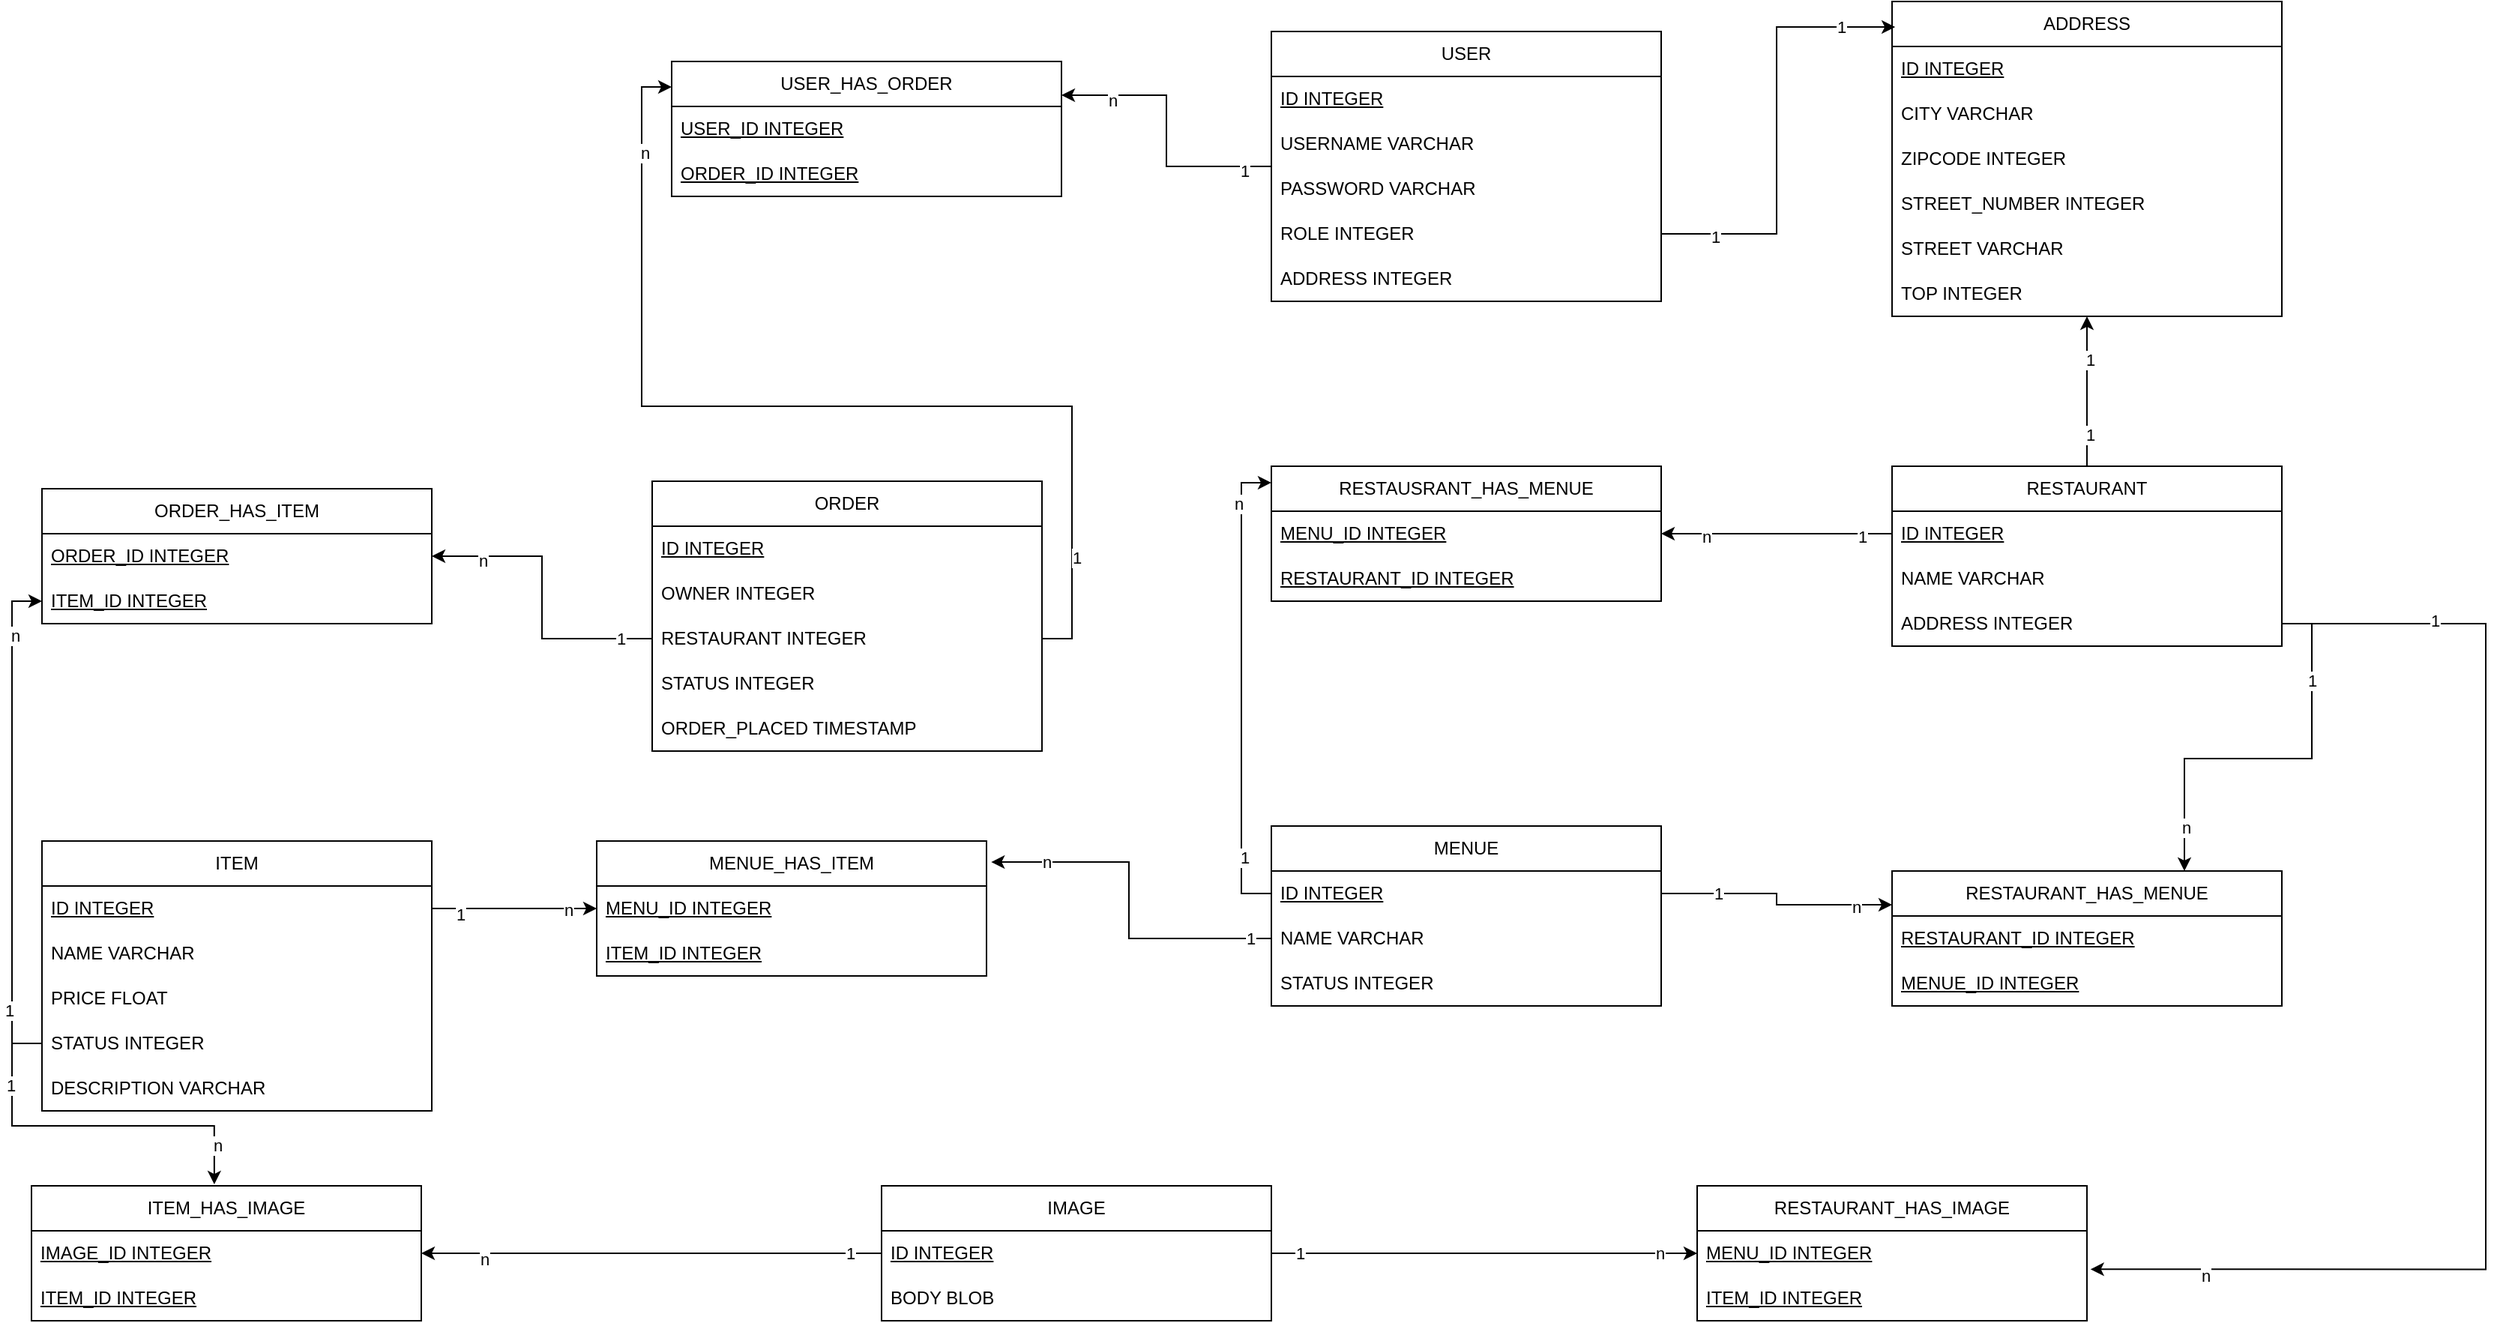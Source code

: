 <mxfile version="24.2.5" type="device">
  <diagram name="Seite-1" id="6D8u0B94Tl5rchdFZ5sa">
    <mxGraphModel dx="3088" dy="879" grid="1" gridSize="10" guides="1" tooltips="1" connect="1" arrows="1" fold="1" page="1" pageScale="1" pageWidth="827" pageHeight="1169" math="0" shadow="0">
      <root>
        <mxCell id="0" />
        <mxCell id="1" parent="0" />
        <mxCell id="8pmK7zoMNzLty1H42hHh-93" style="edgeStyle=orthogonalEdgeStyle;rounded=0;orthogonalLoop=1;jettySize=auto;html=1;entryX=1;entryY=0.25;entryDx=0;entryDy=0;" parent="1" source="8pmK7zoMNzLty1H42hHh-2" target="8pmK7zoMNzLty1H42hHh-90" edge="1">
          <mxGeometry relative="1" as="geometry" />
        </mxCell>
        <mxCell id="8pmK7zoMNzLty1H42hHh-98" value="1" style="edgeLabel;html=1;align=center;verticalAlign=middle;resizable=0;points=[];" parent="8pmK7zoMNzLty1H42hHh-93" vertex="1" connectable="0">
          <mxGeometry x="-0.808" y="3" relative="1" as="geometry">
            <mxPoint as="offset" />
          </mxGeometry>
        </mxCell>
        <mxCell id="8pmK7zoMNzLty1H42hHh-99" value="n" style="edgeLabel;html=1;align=center;verticalAlign=middle;resizable=0;points=[];" parent="8pmK7zoMNzLty1H42hHh-93" vertex="1" connectable="0">
          <mxGeometry x="0.637" y="3" relative="1" as="geometry">
            <mxPoint as="offset" />
          </mxGeometry>
        </mxCell>
        <mxCell id="8pmK7zoMNzLty1H42hHh-2" value="USER" style="swimlane;fontStyle=0;childLayout=stackLayout;horizontal=1;startSize=30;horizontalStack=0;resizeParent=1;resizeParentMax=0;resizeLast=0;collapsible=1;marginBottom=0;whiteSpace=wrap;html=1;" parent="1" vertex="1">
          <mxGeometry y="100" width="260" height="180" as="geometry" />
        </mxCell>
        <mxCell id="8pmK7zoMNzLty1H42hHh-3" value="&lt;u&gt;ID INTEGER&lt;/u&gt;" style="text;strokeColor=none;fillColor=none;align=left;verticalAlign=middle;spacingLeft=4;spacingRight=4;overflow=hidden;points=[[0,0.5],[1,0.5]];portConstraint=eastwest;rotatable=0;whiteSpace=wrap;html=1;" parent="8pmK7zoMNzLty1H42hHh-2" vertex="1">
          <mxGeometry y="30" width="260" height="30" as="geometry" />
        </mxCell>
        <mxCell id="8pmK7zoMNzLty1H42hHh-4" value="USERNAME VARCHAR" style="text;strokeColor=none;fillColor=none;align=left;verticalAlign=middle;spacingLeft=4;spacingRight=4;overflow=hidden;points=[[0,0.5],[1,0.5]];portConstraint=eastwest;rotatable=0;whiteSpace=wrap;html=1;" parent="8pmK7zoMNzLty1H42hHh-2" vertex="1">
          <mxGeometry y="60" width="260" height="30" as="geometry" />
        </mxCell>
        <mxCell id="8pmK7zoMNzLty1H42hHh-5" value="PASSWORD VARCHAR" style="text;strokeColor=none;fillColor=none;align=left;verticalAlign=middle;spacingLeft=4;spacingRight=4;overflow=hidden;points=[[0,0.5],[1,0.5]];portConstraint=eastwest;rotatable=0;whiteSpace=wrap;html=1;" parent="8pmK7zoMNzLty1H42hHh-2" vertex="1">
          <mxGeometry y="90" width="260" height="30" as="geometry" />
        </mxCell>
        <mxCell id="8pmK7zoMNzLty1H42hHh-6" value="ROLE INTEGER" style="text;strokeColor=none;fillColor=none;align=left;verticalAlign=middle;spacingLeft=4;spacingRight=4;overflow=hidden;points=[[0,0.5],[1,0.5]];portConstraint=eastwest;rotatable=0;whiteSpace=wrap;html=1;" parent="8pmK7zoMNzLty1H42hHh-2" vertex="1">
          <mxGeometry y="120" width="260" height="30" as="geometry" />
        </mxCell>
        <mxCell id="8pmK7zoMNzLty1H42hHh-10" value="ADDRESS INTEGER" style="text;strokeColor=none;fillColor=none;align=left;verticalAlign=middle;spacingLeft=4;spacingRight=4;overflow=hidden;points=[[0,0.5],[1,0.5]];portConstraint=eastwest;rotatable=0;whiteSpace=wrap;html=1;" parent="8pmK7zoMNzLty1H42hHh-2" vertex="1">
          <mxGeometry y="150" width="260" height="30" as="geometry" />
        </mxCell>
        <mxCell id="8pmK7zoMNzLty1H42hHh-11" value="RESTAURANT" style="swimlane;fontStyle=0;childLayout=stackLayout;horizontal=1;startSize=30;horizontalStack=0;resizeParent=1;resizeParentMax=0;resizeLast=0;collapsible=1;marginBottom=0;whiteSpace=wrap;html=1;" parent="1" vertex="1">
          <mxGeometry x="414" y="390" width="260" height="120" as="geometry" />
        </mxCell>
        <mxCell id="8pmK7zoMNzLty1H42hHh-12" value="&lt;u&gt;ID INTEGER&lt;/u&gt;" style="text;strokeColor=none;fillColor=none;align=left;verticalAlign=middle;spacingLeft=4;spacingRight=4;overflow=hidden;points=[[0,0.5],[1,0.5]];portConstraint=eastwest;rotatable=0;whiteSpace=wrap;html=1;" parent="8pmK7zoMNzLty1H42hHh-11" vertex="1">
          <mxGeometry y="30" width="260" height="30" as="geometry" />
        </mxCell>
        <mxCell id="8pmK7zoMNzLty1H42hHh-13" value="NAME VARCHAR" style="text;strokeColor=none;fillColor=none;align=left;verticalAlign=middle;spacingLeft=4;spacingRight=4;overflow=hidden;points=[[0,0.5],[1,0.5]];portConstraint=eastwest;rotatable=0;whiteSpace=wrap;html=1;" parent="8pmK7zoMNzLty1H42hHh-11" vertex="1">
          <mxGeometry y="60" width="260" height="30" as="geometry" />
        </mxCell>
        <mxCell id="8pmK7zoMNzLty1H42hHh-16" value="ADDRESS INTEGER" style="text;strokeColor=none;fillColor=none;align=left;verticalAlign=middle;spacingLeft=4;spacingRight=4;overflow=hidden;points=[[0,0.5],[1,0.5]];portConstraint=eastwest;rotatable=0;whiteSpace=wrap;html=1;" parent="8pmK7zoMNzLty1H42hHh-11" vertex="1">
          <mxGeometry y="90" width="260" height="30" as="geometry" />
        </mxCell>
        <mxCell id="8pmK7zoMNzLty1H42hHh-17" value="ADDRESS" style="swimlane;fontStyle=0;childLayout=stackLayout;horizontal=1;startSize=30;horizontalStack=0;resizeParent=1;resizeParentMax=0;resizeLast=0;collapsible=1;marginBottom=0;whiteSpace=wrap;html=1;" parent="1" vertex="1">
          <mxGeometry x="414" y="80" width="260" height="210" as="geometry" />
        </mxCell>
        <mxCell id="8pmK7zoMNzLty1H42hHh-18" value="&lt;u&gt;ID INTEGER&lt;/u&gt;" style="text;strokeColor=none;fillColor=none;align=left;verticalAlign=middle;spacingLeft=4;spacingRight=4;overflow=hidden;points=[[0,0.5],[1,0.5]];portConstraint=eastwest;rotatable=0;whiteSpace=wrap;html=1;" parent="8pmK7zoMNzLty1H42hHh-17" vertex="1">
          <mxGeometry y="30" width="260" height="30" as="geometry" />
        </mxCell>
        <mxCell id="8pmK7zoMNzLty1H42hHh-19" value="CITY VARCHAR" style="text;strokeColor=none;fillColor=none;align=left;verticalAlign=middle;spacingLeft=4;spacingRight=4;overflow=hidden;points=[[0,0.5],[1,0.5]];portConstraint=eastwest;rotatable=0;whiteSpace=wrap;html=1;" parent="8pmK7zoMNzLty1H42hHh-17" vertex="1">
          <mxGeometry y="60" width="260" height="30" as="geometry" />
        </mxCell>
        <mxCell id="8pmK7zoMNzLty1H42hHh-20" value="ZIPCODE INTEGER" style="text;strokeColor=none;fillColor=none;align=left;verticalAlign=middle;spacingLeft=4;spacingRight=4;overflow=hidden;points=[[0,0.5],[1,0.5]];portConstraint=eastwest;rotatable=0;whiteSpace=wrap;html=1;" parent="8pmK7zoMNzLty1H42hHh-17" vertex="1">
          <mxGeometry y="90" width="260" height="30" as="geometry" />
        </mxCell>
        <mxCell id="8pmK7zoMNzLty1H42hHh-21" value="STREET_NUMBER INTEGER" style="text;strokeColor=none;fillColor=none;align=left;verticalAlign=middle;spacingLeft=4;spacingRight=4;overflow=hidden;points=[[0,0.5],[1,0.5]];portConstraint=eastwest;rotatable=0;whiteSpace=wrap;html=1;" parent="8pmK7zoMNzLty1H42hHh-17" vertex="1">
          <mxGeometry y="120" width="260" height="30" as="geometry" />
        </mxCell>
        <mxCell id="8pmK7zoMNzLty1H42hHh-23" value="STREET VARCHAR" style="text;strokeColor=none;fillColor=none;align=left;verticalAlign=middle;spacingLeft=4;spacingRight=4;overflow=hidden;points=[[0,0.5],[1,0.5]];portConstraint=eastwest;rotatable=0;whiteSpace=wrap;html=1;" parent="8pmK7zoMNzLty1H42hHh-17" vertex="1">
          <mxGeometry y="150" width="260" height="30" as="geometry" />
        </mxCell>
        <mxCell id="8pmK7zoMNzLty1H42hHh-25" value="TOP INTEGER" style="text;strokeColor=none;fillColor=none;align=left;verticalAlign=middle;spacingLeft=4;spacingRight=4;overflow=hidden;points=[[0,0.5],[1,0.5]];portConstraint=eastwest;rotatable=0;whiteSpace=wrap;html=1;" parent="8pmK7zoMNzLty1H42hHh-17" vertex="1">
          <mxGeometry y="180" width="260" height="30" as="geometry" />
        </mxCell>
        <mxCell id="8pmK7zoMNzLty1H42hHh-26" value="ORDER" style="swimlane;fontStyle=0;childLayout=stackLayout;horizontal=1;startSize=30;horizontalStack=0;resizeParent=1;resizeParentMax=0;resizeLast=0;collapsible=1;marginBottom=0;whiteSpace=wrap;html=1;" parent="1" vertex="1">
          <mxGeometry x="-413" y="400" width="260" height="180" as="geometry" />
        </mxCell>
        <mxCell id="8pmK7zoMNzLty1H42hHh-27" value="&lt;u&gt;ID INTEGER&lt;/u&gt;" style="text;strokeColor=none;fillColor=none;align=left;verticalAlign=middle;spacingLeft=4;spacingRight=4;overflow=hidden;points=[[0,0.5],[1,0.5]];portConstraint=eastwest;rotatable=0;whiteSpace=wrap;html=1;" parent="8pmK7zoMNzLty1H42hHh-26" vertex="1">
          <mxGeometry y="30" width="260" height="30" as="geometry" />
        </mxCell>
        <mxCell id="8pmK7zoMNzLty1H42hHh-28" value="OWNER INTEGER" style="text;strokeColor=none;fillColor=none;align=left;verticalAlign=middle;spacingLeft=4;spacingRight=4;overflow=hidden;points=[[0,0.5],[1,0.5]];portConstraint=eastwest;rotatable=0;whiteSpace=wrap;html=1;" parent="8pmK7zoMNzLty1H42hHh-26" vertex="1">
          <mxGeometry y="60" width="260" height="30" as="geometry" />
        </mxCell>
        <mxCell id="8pmK7zoMNzLty1H42hHh-29" value="RESTAURANT INTEGER" style="text;strokeColor=none;fillColor=none;align=left;verticalAlign=middle;spacingLeft=4;spacingRight=4;overflow=hidden;points=[[0,0.5],[1,0.5]];portConstraint=eastwest;rotatable=0;whiteSpace=wrap;html=1;" parent="8pmK7zoMNzLty1H42hHh-26" vertex="1">
          <mxGeometry y="90" width="260" height="30" as="geometry" />
        </mxCell>
        <mxCell id="8pmK7zoMNzLty1H42hHh-30" value="STATUS INTEGER" style="text;strokeColor=none;fillColor=none;align=left;verticalAlign=middle;spacingLeft=4;spacingRight=4;overflow=hidden;points=[[0,0.5],[1,0.5]];portConstraint=eastwest;rotatable=0;whiteSpace=wrap;html=1;" parent="8pmK7zoMNzLty1H42hHh-26" vertex="1">
          <mxGeometry y="120" width="260" height="30" as="geometry" />
        </mxCell>
        <mxCell id="8pmK7zoMNzLty1H42hHh-31" value="ORDER_PLACED TIMESTAMP" style="text;strokeColor=none;fillColor=none;align=left;verticalAlign=middle;spacingLeft=4;spacingRight=4;overflow=hidden;points=[[0,0.5],[1,0.5]];portConstraint=eastwest;rotatable=0;whiteSpace=wrap;html=1;" parent="8pmK7zoMNzLty1H42hHh-26" vertex="1">
          <mxGeometry y="150" width="260" height="30" as="geometry" />
        </mxCell>
        <mxCell id="8pmK7zoMNzLty1H42hHh-33" value="ITEM" style="swimlane;fontStyle=0;childLayout=stackLayout;horizontal=1;startSize=30;horizontalStack=0;resizeParent=1;resizeParentMax=0;resizeLast=0;collapsible=1;marginBottom=0;whiteSpace=wrap;html=1;" parent="1" vertex="1">
          <mxGeometry x="-820" y="640" width="260" height="180" as="geometry" />
        </mxCell>
        <mxCell id="8pmK7zoMNzLty1H42hHh-34" value="&lt;u&gt;ID INTEGER&lt;/u&gt;" style="text;strokeColor=none;fillColor=none;align=left;verticalAlign=middle;spacingLeft=4;spacingRight=4;overflow=hidden;points=[[0,0.5],[1,0.5]];portConstraint=eastwest;rotatable=0;whiteSpace=wrap;html=1;" parent="8pmK7zoMNzLty1H42hHh-33" vertex="1">
          <mxGeometry y="30" width="260" height="30" as="geometry" />
        </mxCell>
        <mxCell id="8pmK7zoMNzLty1H42hHh-35" value="NAME VARCHAR" style="text;strokeColor=none;fillColor=none;align=left;verticalAlign=middle;spacingLeft=4;spacingRight=4;overflow=hidden;points=[[0,0.5],[1,0.5]];portConstraint=eastwest;rotatable=0;whiteSpace=wrap;html=1;" parent="8pmK7zoMNzLty1H42hHh-33" vertex="1">
          <mxGeometry y="60" width="260" height="30" as="geometry" />
        </mxCell>
        <mxCell id="8pmK7zoMNzLty1H42hHh-36" value="PRICE FLOAT" style="text;strokeColor=none;fillColor=none;align=left;verticalAlign=middle;spacingLeft=4;spacingRight=4;overflow=hidden;points=[[0,0.5],[1,0.5]];portConstraint=eastwest;rotatable=0;whiteSpace=wrap;html=1;" parent="8pmK7zoMNzLty1H42hHh-33" vertex="1">
          <mxGeometry y="90" width="260" height="30" as="geometry" />
        </mxCell>
        <mxCell id="8pmK7zoMNzLty1H42hHh-37" value="STATUS INTEGER" style="text;strokeColor=none;fillColor=none;align=left;verticalAlign=middle;spacingLeft=4;spacingRight=4;overflow=hidden;points=[[0,0.5],[1,0.5]];portConstraint=eastwest;rotatable=0;whiteSpace=wrap;html=1;" parent="8pmK7zoMNzLty1H42hHh-33" vertex="1">
          <mxGeometry y="120" width="260" height="30" as="geometry" />
        </mxCell>
        <mxCell id="2Dm_v_T1euhYf659Vtao-1" value="DESCRIPTION VARCHAR" style="text;strokeColor=none;fillColor=none;align=left;verticalAlign=middle;spacingLeft=4;spacingRight=4;overflow=hidden;points=[[0,0.5],[1,0.5]];portConstraint=eastwest;rotatable=0;whiteSpace=wrap;html=1;" vertex="1" parent="8pmK7zoMNzLty1H42hHh-33">
          <mxGeometry y="150" width="260" height="30" as="geometry" />
        </mxCell>
        <mxCell id="8pmK7zoMNzLty1H42hHh-39" value="MENUE" style="swimlane;fontStyle=0;childLayout=stackLayout;horizontal=1;startSize=30;horizontalStack=0;resizeParent=1;resizeParentMax=0;resizeLast=0;collapsible=1;marginBottom=0;whiteSpace=wrap;html=1;" parent="1" vertex="1">
          <mxGeometry y="630" width="260" height="120" as="geometry" />
        </mxCell>
        <mxCell id="8pmK7zoMNzLty1H42hHh-40" value="&lt;u&gt;ID INTEGER&lt;/u&gt;" style="text;strokeColor=none;fillColor=none;align=left;verticalAlign=middle;spacingLeft=4;spacingRight=4;overflow=hidden;points=[[0,0.5],[1,0.5]];portConstraint=eastwest;rotatable=0;whiteSpace=wrap;html=1;" parent="8pmK7zoMNzLty1H42hHh-39" vertex="1">
          <mxGeometry y="30" width="260" height="30" as="geometry" />
        </mxCell>
        <mxCell id="8pmK7zoMNzLty1H42hHh-41" value="NAME VARCHAR" style="text;strokeColor=none;fillColor=none;align=left;verticalAlign=middle;spacingLeft=4;spacingRight=4;overflow=hidden;points=[[0,0.5],[1,0.5]];portConstraint=eastwest;rotatable=0;whiteSpace=wrap;html=1;" parent="8pmK7zoMNzLty1H42hHh-39" vertex="1">
          <mxGeometry y="60" width="260" height="30" as="geometry" />
        </mxCell>
        <mxCell id="8pmK7zoMNzLty1H42hHh-43" value="STATUS INTEGER" style="text;strokeColor=none;fillColor=none;align=left;verticalAlign=middle;spacingLeft=4;spacingRight=4;overflow=hidden;points=[[0,0.5],[1,0.5]];portConstraint=eastwest;rotatable=0;whiteSpace=wrap;html=1;" parent="8pmK7zoMNzLty1H42hHh-39" vertex="1">
          <mxGeometry y="90" width="260" height="30" as="geometry" />
        </mxCell>
        <mxCell id="8pmK7zoMNzLty1H42hHh-44" style="edgeStyle=orthogonalEdgeStyle;rounded=0;orthogonalLoop=1;jettySize=auto;html=1;exitX=1;exitY=0.5;exitDx=0;exitDy=0;entryX=0.008;entryY=0.081;entryDx=0;entryDy=0;entryPerimeter=0;" parent="1" source="8pmK7zoMNzLty1H42hHh-6" target="8pmK7zoMNzLty1H42hHh-17" edge="1">
          <mxGeometry relative="1" as="geometry" />
        </mxCell>
        <mxCell id="8pmK7zoMNzLty1H42hHh-45" value="1" style="edgeLabel;html=1;align=center;verticalAlign=middle;resizable=0;points=[];" parent="8pmK7zoMNzLty1H42hHh-44" vertex="1" connectable="0">
          <mxGeometry x="0.755" relative="1" as="geometry">
            <mxPoint as="offset" />
          </mxGeometry>
        </mxCell>
        <mxCell id="8pmK7zoMNzLty1H42hHh-46" value="1" style="edgeLabel;html=1;align=center;verticalAlign=middle;resizable=0;points=[];" parent="8pmK7zoMNzLty1H42hHh-44" vertex="1" connectable="0">
          <mxGeometry x="-0.755" y="-2" relative="1" as="geometry">
            <mxPoint as="offset" />
          </mxGeometry>
        </mxCell>
        <mxCell id="8pmK7zoMNzLty1H42hHh-48" style="edgeStyle=orthogonalEdgeStyle;rounded=0;orthogonalLoop=1;jettySize=auto;html=1;exitX=0.5;exitY=0;exitDx=0;exitDy=0;" parent="1" source="8pmK7zoMNzLty1H42hHh-11" target="8pmK7zoMNzLty1H42hHh-25" edge="1">
          <mxGeometry relative="1" as="geometry">
            <Array as="points">
              <mxPoint x="544" y="370" />
              <mxPoint x="544" y="370" />
            </Array>
          </mxGeometry>
        </mxCell>
        <mxCell id="8pmK7zoMNzLty1H42hHh-49" value="1" style="edgeLabel;html=1;align=center;verticalAlign=middle;resizable=0;points=[];" parent="8pmK7zoMNzLty1H42hHh-48" vertex="1" connectable="0">
          <mxGeometry x="0.42" y="-2" relative="1" as="geometry">
            <mxPoint as="offset" />
          </mxGeometry>
        </mxCell>
        <mxCell id="8pmK7zoMNzLty1H42hHh-50" value="1" style="edgeLabel;html=1;align=center;verticalAlign=middle;resizable=0;points=[];" parent="8pmK7zoMNzLty1H42hHh-48" vertex="1" connectable="0">
          <mxGeometry x="-0.58" y="-2" relative="1" as="geometry">
            <mxPoint as="offset" />
          </mxGeometry>
        </mxCell>
        <mxCell id="8pmK7zoMNzLty1H42hHh-51" value="RESTAURANT_HAS_MENUE" style="swimlane;fontStyle=0;childLayout=stackLayout;horizontal=1;startSize=30;horizontalStack=0;resizeParent=1;resizeParentMax=0;resizeLast=0;collapsible=1;marginBottom=0;whiteSpace=wrap;html=1;" parent="1" vertex="1">
          <mxGeometry x="414" y="660" width="260" height="90" as="geometry" />
        </mxCell>
        <mxCell id="8pmK7zoMNzLty1H42hHh-52" value="&lt;u&gt;RESTAURANT_ID INTEGER&lt;/u&gt;" style="text;strokeColor=none;fillColor=none;align=left;verticalAlign=middle;spacingLeft=4;spacingRight=4;overflow=hidden;points=[[0,0.5],[1,0.5]];portConstraint=eastwest;rotatable=0;whiteSpace=wrap;html=1;" parent="8pmK7zoMNzLty1H42hHh-51" vertex="1">
          <mxGeometry y="30" width="260" height="30" as="geometry" />
        </mxCell>
        <mxCell id="8pmK7zoMNzLty1H42hHh-54" value="&lt;u&gt;MENUE_ID INTEGER&lt;/u&gt;" style="text;strokeColor=none;fillColor=none;align=left;verticalAlign=middle;spacingLeft=4;spacingRight=4;overflow=hidden;points=[[0,0.5],[1,0.5]];portConstraint=eastwest;rotatable=0;whiteSpace=wrap;html=1;" parent="8pmK7zoMNzLty1H42hHh-51" vertex="1">
          <mxGeometry y="60" width="260" height="30" as="geometry" />
        </mxCell>
        <mxCell id="8pmK7zoMNzLty1H42hHh-62" value="MENUE_HAS_ITEM" style="swimlane;fontStyle=0;childLayout=stackLayout;horizontal=1;startSize=30;horizontalStack=0;resizeParent=1;resizeParentMax=0;resizeLast=0;collapsible=1;marginBottom=0;whiteSpace=wrap;html=1;" parent="1" vertex="1">
          <mxGeometry x="-450" y="640" width="260" height="90" as="geometry" />
        </mxCell>
        <mxCell id="8pmK7zoMNzLty1H42hHh-63" value="&lt;u&gt;MENU_ID INTEGER&lt;/u&gt;" style="text;strokeColor=none;fillColor=none;align=left;verticalAlign=middle;spacingLeft=4;spacingRight=4;overflow=hidden;points=[[0,0.5],[1,0.5]];portConstraint=eastwest;rotatable=0;whiteSpace=wrap;html=1;" parent="8pmK7zoMNzLty1H42hHh-62" vertex="1">
          <mxGeometry y="30" width="260" height="30" as="geometry" />
        </mxCell>
        <mxCell id="8pmK7zoMNzLty1H42hHh-64" value="&lt;u&gt;ITEM_ID INTEGER&lt;/u&gt;" style="text;strokeColor=none;fillColor=none;align=left;verticalAlign=middle;spacingLeft=4;spacingRight=4;overflow=hidden;points=[[0,0.5],[1,0.5]];portConstraint=eastwest;rotatable=0;whiteSpace=wrap;html=1;" parent="8pmK7zoMNzLty1H42hHh-62" vertex="1">
          <mxGeometry y="60" width="260" height="30" as="geometry" />
        </mxCell>
        <mxCell id="8pmK7zoMNzLty1H42hHh-67" style="edgeStyle=orthogonalEdgeStyle;rounded=0;orthogonalLoop=1;jettySize=auto;html=1;exitX=0;exitY=0.5;exitDx=0;exitDy=0;entryX=1.012;entryY=0.156;entryDx=0;entryDy=0;entryPerimeter=0;" parent="1" source="8pmK7zoMNzLty1H42hHh-41" target="8pmK7zoMNzLty1H42hHh-62" edge="1">
          <mxGeometry relative="1" as="geometry" />
        </mxCell>
        <mxCell id="8pmK7zoMNzLty1H42hHh-72" value="1" style="edgeLabel;html=1;align=center;verticalAlign=middle;resizable=0;points=[];" parent="8pmK7zoMNzLty1H42hHh-67" vertex="1" connectable="0">
          <mxGeometry x="-0.877" relative="1" as="geometry">
            <mxPoint as="offset" />
          </mxGeometry>
        </mxCell>
        <mxCell id="8pmK7zoMNzLty1H42hHh-73" value="n" style="edgeLabel;html=1;align=center;verticalAlign=middle;resizable=0;points=[];" parent="8pmK7zoMNzLty1H42hHh-67" vertex="1" connectable="0">
          <mxGeometry x="0.695" relative="1" as="geometry">
            <mxPoint as="offset" />
          </mxGeometry>
        </mxCell>
        <mxCell id="8pmK7zoMNzLty1H42hHh-69" style="edgeStyle=orthogonalEdgeStyle;rounded=0;orthogonalLoop=1;jettySize=auto;html=1;exitX=1;exitY=0.5;exitDx=0;exitDy=0;entryX=0;entryY=0.5;entryDx=0;entryDy=0;" parent="1" source="8pmK7zoMNzLty1H42hHh-34" target="8pmK7zoMNzLty1H42hHh-63" edge="1">
          <mxGeometry relative="1" as="geometry" />
        </mxCell>
        <mxCell id="8pmK7zoMNzLty1H42hHh-70" value="1" style="edgeLabel;html=1;align=center;verticalAlign=middle;resizable=0;points=[];" parent="8pmK7zoMNzLty1H42hHh-69" vertex="1" connectable="0">
          <mxGeometry x="-0.658" y="-4" relative="1" as="geometry">
            <mxPoint as="offset" />
          </mxGeometry>
        </mxCell>
        <mxCell id="8pmK7zoMNzLty1H42hHh-71" value="n" style="edgeLabel;html=1;align=center;verticalAlign=middle;resizable=0;points=[];" parent="8pmK7zoMNzLty1H42hHh-69" vertex="1" connectable="0">
          <mxGeometry x="0.645" y="-1" relative="1" as="geometry">
            <mxPoint as="offset" />
          </mxGeometry>
        </mxCell>
        <mxCell id="8pmK7zoMNzLty1H42hHh-74" style="edgeStyle=orthogonalEdgeStyle;rounded=0;orthogonalLoop=1;jettySize=auto;html=1;entryX=0;entryY=0.25;entryDx=0;entryDy=0;" parent="1" source="8pmK7zoMNzLty1H42hHh-40" target="8pmK7zoMNzLty1H42hHh-51" edge="1">
          <mxGeometry relative="1" as="geometry" />
        </mxCell>
        <mxCell id="8pmK7zoMNzLty1H42hHh-75" value="1" style="edgeLabel;html=1;align=center;verticalAlign=middle;resizable=0;points=[];" parent="8pmK7zoMNzLty1H42hHh-74" vertex="1" connectable="0">
          <mxGeometry x="-0.529" relative="1" as="geometry">
            <mxPoint as="offset" />
          </mxGeometry>
        </mxCell>
        <mxCell id="8pmK7zoMNzLty1H42hHh-76" value="n" style="edgeLabel;html=1;align=center;verticalAlign=middle;resizable=0;points=[];" parent="8pmK7zoMNzLty1H42hHh-74" vertex="1" connectable="0">
          <mxGeometry x="0.703" relative="1" as="geometry">
            <mxPoint y="1" as="offset" />
          </mxGeometry>
        </mxCell>
        <mxCell id="8pmK7zoMNzLty1H42hHh-77" style="edgeStyle=orthogonalEdgeStyle;rounded=0;orthogonalLoop=1;jettySize=auto;html=1;exitX=1;exitY=0.5;exitDx=0;exitDy=0;entryX=0.75;entryY=0;entryDx=0;entryDy=0;" parent="1" source="8pmK7zoMNzLty1H42hHh-16" target="8pmK7zoMNzLty1H42hHh-51" edge="1">
          <mxGeometry relative="1" as="geometry" />
        </mxCell>
        <mxCell id="8pmK7zoMNzLty1H42hHh-78" value="1" style="edgeLabel;html=1;align=center;verticalAlign=middle;resizable=0;points=[];" parent="8pmK7zoMNzLty1H42hHh-77" vertex="1" connectable="0">
          <mxGeometry x="-0.57" relative="1" as="geometry">
            <mxPoint as="offset" />
          </mxGeometry>
        </mxCell>
        <mxCell id="8pmK7zoMNzLty1H42hHh-79" value="n" style="edgeLabel;html=1;align=center;verticalAlign=middle;resizable=0;points=[];" parent="8pmK7zoMNzLty1H42hHh-77" vertex="1" connectable="0">
          <mxGeometry x="0.785" y="1" relative="1" as="geometry">
            <mxPoint as="offset" />
          </mxGeometry>
        </mxCell>
        <mxCell id="8pmK7zoMNzLty1H42hHh-80" value="ORDER_HAS_ITEM" style="swimlane;fontStyle=0;childLayout=stackLayout;horizontal=1;startSize=30;horizontalStack=0;resizeParent=1;resizeParentMax=0;resizeLast=0;collapsible=1;marginBottom=0;whiteSpace=wrap;html=1;" parent="1" vertex="1">
          <mxGeometry x="-820" y="405" width="260" height="90" as="geometry" />
        </mxCell>
        <mxCell id="8pmK7zoMNzLty1H42hHh-81" value="&lt;u&gt;ORDER_ID INTEGER&lt;/u&gt;" style="text;strokeColor=none;fillColor=none;align=left;verticalAlign=middle;spacingLeft=4;spacingRight=4;overflow=hidden;points=[[0,0.5],[1,0.5]];portConstraint=eastwest;rotatable=0;whiteSpace=wrap;html=1;" parent="8pmK7zoMNzLty1H42hHh-80" vertex="1">
          <mxGeometry y="30" width="260" height="30" as="geometry" />
        </mxCell>
        <mxCell id="8pmK7zoMNzLty1H42hHh-82" value="&lt;u&gt;ITEM_ID INTEGER&lt;/u&gt;" style="text;strokeColor=none;fillColor=none;align=left;verticalAlign=middle;spacingLeft=4;spacingRight=4;overflow=hidden;points=[[0,0.5],[1,0.5]];portConstraint=eastwest;rotatable=0;whiteSpace=wrap;html=1;" parent="8pmK7zoMNzLty1H42hHh-80" vertex="1">
          <mxGeometry y="60" width="260" height="30" as="geometry" />
        </mxCell>
        <mxCell id="8pmK7zoMNzLty1H42hHh-83" style="edgeStyle=orthogonalEdgeStyle;rounded=0;orthogonalLoop=1;jettySize=auto;html=1;entryX=1;entryY=0.5;entryDx=0;entryDy=0;" parent="1" source="8pmK7zoMNzLty1H42hHh-29" target="8pmK7zoMNzLty1H42hHh-81" edge="1">
          <mxGeometry relative="1" as="geometry" />
        </mxCell>
        <mxCell id="8pmK7zoMNzLty1H42hHh-88" value="1" style="edgeLabel;html=1;align=center;verticalAlign=middle;resizable=0;points=[];" parent="8pmK7zoMNzLty1H42hHh-83" vertex="1" connectable="0">
          <mxGeometry x="-0.792" relative="1" as="geometry">
            <mxPoint as="offset" />
          </mxGeometry>
        </mxCell>
        <mxCell id="8pmK7zoMNzLty1H42hHh-89" value="n" style="edgeLabel;html=1;align=center;verticalAlign=middle;resizable=0;points=[];" parent="8pmK7zoMNzLty1H42hHh-83" vertex="1" connectable="0">
          <mxGeometry x="0.663" y="3" relative="1" as="geometry">
            <mxPoint as="offset" />
          </mxGeometry>
        </mxCell>
        <mxCell id="8pmK7zoMNzLty1H42hHh-85" style="edgeStyle=orthogonalEdgeStyle;rounded=0;orthogonalLoop=1;jettySize=auto;html=1;entryX=0;entryY=0.5;entryDx=0;entryDy=0;" parent="1" source="8pmK7zoMNzLty1H42hHh-37" target="8pmK7zoMNzLty1H42hHh-82" edge="1">
          <mxGeometry relative="1" as="geometry" />
        </mxCell>
        <mxCell id="8pmK7zoMNzLty1H42hHh-86" value="1" style="edgeLabel;html=1;align=center;verticalAlign=middle;resizable=0;points=[];" parent="8pmK7zoMNzLty1H42hHh-85" vertex="1" connectable="0">
          <mxGeometry x="-0.749" y="2" relative="1" as="geometry">
            <mxPoint as="offset" />
          </mxGeometry>
        </mxCell>
        <mxCell id="8pmK7zoMNzLty1H42hHh-87" value="n" style="edgeLabel;html=1;align=center;verticalAlign=middle;resizable=0;points=[];" parent="8pmK7zoMNzLty1H42hHh-85" vertex="1" connectable="0">
          <mxGeometry x="0.743" y="-2" relative="1" as="geometry">
            <mxPoint as="offset" />
          </mxGeometry>
        </mxCell>
        <mxCell id="8pmK7zoMNzLty1H42hHh-90" value="USER_HAS_ORDER" style="swimlane;fontStyle=0;childLayout=stackLayout;horizontal=1;startSize=30;horizontalStack=0;resizeParent=1;resizeParentMax=0;resizeLast=0;collapsible=1;marginBottom=0;whiteSpace=wrap;html=1;" parent="1" vertex="1">
          <mxGeometry x="-400" y="120" width="260" height="90" as="geometry" />
        </mxCell>
        <mxCell id="8pmK7zoMNzLty1H42hHh-91" value="&lt;u&gt;USER_ID INTEGER&lt;/u&gt;" style="text;strokeColor=none;fillColor=none;align=left;verticalAlign=middle;spacingLeft=4;spacingRight=4;overflow=hidden;points=[[0,0.5],[1,0.5]];portConstraint=eastwest;rotatable=0;whiteSpace=wrap;html=1;" parent="8pmK7zoMNzLty1H42hHh-90" vertex="1">
          <mxGeometry y="30" width="260" height="30" as="geometry" />
        </mxCell>
        <mxCell id="8pmK7zoMNzLty1H42hHh-92" value="&lt;u&gt;ORDER_ID INTEGER&lt;/u&gt;" style="text;strokeColor=none;fillColor=none;align=left;verticalAlign=middle;spacingLeft=4;spacingRight=4;overflow=hidden;points=[[0,0.5],[1,0.5]];portConstraint=eastwest;rotatable=0;whiteSpace=wrap;html=1;" parent="8pmK7zoMNzLty1H42hHh-90" vertex="1">
          <mxGeometry y="60" width="260" height="30" as="geometry" />
        </mxCell>
        <mxCell id="8pmK7zoMNzLty1H42hHh-95" style="edgeStyle=orthogonalEdgeStyle;rounded=0;orthogonalLoop=1;jettySize=auto;html=1;entryX=0;entryY=0.189;entryDx=0;entryDy=0;entryPerimeter=0;" parent="1" source="8pmK7zoMNzLty1H42hHh-29" target="8pmK7zoMNzLty1H42hHh-90" edge="1">
          <mxGeometry relative="1" as="geometry" />
        </mxCell>
        <mxCell id="8pmK7zoMNzLty1H42hHh-96" value="1" style="edgeLabel;html=1;align=center;verticalAlign=middle;resizable=0;points=[];" parent="8pmK7zoMNzLty1H42hHh-95" vertex="1" connectable="0">
          <mxGeometry x="-0.787" y="-3" relative="1" as="geometry">
            <mxPoint as="offset" />
          </mxGeometry>
        </mxCell>
        <mxCell id="8pmK7zoMNzLty1H42hHh-97" value="n" style="edgeLabel;html=1;align=center;verticalAlign=middle;resizable=0;points=[];" parent="8pmK7zoMNzLty1H42hHh-95" vertex="1" connectable="0">
          <mxGeometry x="0.816" y="-2" relative="1" as="geometry">
            <mxPoint as="offset" />
          </mxGeometry>
        </mxCell>
        <mxCell id="8pmK7zoMNzLty1H42hHh-100" value="RESTAUSRANT_HAS_MENUE" style="swimlane;fontStyle=0;childLayout=stackLayout;horizontal=1;startSize=30;horizontalStack=0;resizeParent=1;resizeParentMax=0;resizeLast=0;collapsible=1;marginBottom=0;whiteSpace=wrap;html=1;" parent="1" vertex="1">
          <mxGeometry y="390" width="260" height="90" as="geometry" />
        </mxCell>
        <mxCell id="8pmK7zoMNzLty1H42hHh-101" value="&lt;u&gt;MENU_ID INTEGER&lt;/u&gt;" style="text;strokeColor=none;fillColor=none;align=left;verticalAlign=middle;spacingLeft=4;spacingRight=4;overflow=hidden;points=[[0,0.5],[1,0.5]];portConstraint=eastwest;rotatable=0;whiteSpace=wrap;html=1;" parent="8pmK7zoMNzLty1H42hHh-100" vertex="1">
          <mxGeometry y="30" width="260" height="30" as="geometry" />
        </mxCell>
        <mxCell id="8pmK7zoMNzLty1H42hHh-102" value="&lt;u&gt;RESTAURANT_ID INTEGER&lt;/u&gt;" style="text;strokeColor=none;fillColor=none;align=left;verticalAlign=middle;spacingLeft=4;spacingRight=4;overflow=hidden;points=[[0,0.5],[1,0.5]];portConstraint=eastwest;rotatable=0;whiteSpace=wrap;html=1;" parent="8pmK7zoMNzLty1H42hHh-100" vertex="1">
          <mxGeometry y="60" width="260" height="30" as="geometry" />
        </mxCell>
        <mxCell id="8pmK7zoMNzLty1H42hHh-104" style="edgeStyle=orthogonalEdgeStyle;rounded=0;orthogonalLoop=1;jettySize=auto;html=1;exitX=0;exitY=0.5;exitDx=0;exitDy=0;entryX=1;entryY=0.5;entryDx=0;entryDy=0;" parent="1" source="8pmK7zoMNzLty1H42hHh-12" target="8pmK7zoMNzLty1H42hHh-101" edge="1">
          <mxGeometry relative="1" as="geometry" />
        </mxCell>
        <mxCell id="8pmK7zoMNzLty1H42hHh-106" value="1" style="edgeLabel;html=1;align=center;verticalAlign=middle;resizable=0;points=[];" parent="8pmK7zoMNzLty1H42hHh-104" vertex="1" connectable="0">
          <mxGeometry x="-0.74" y="2" relative="1" as="geometry">
            <mxPoint as="offset" />
          </mxGeometry>
        </mxCell>
        <mxCell id="8pmK7zoMNzLty1H42hHh-107" value="n" style="edgeLabel;html=1;align=center;verticalAlign=middle;resizable=0;points=[];" parent="8pmK7zoMNzLty1H42hHh-104" vertex="1" connectable="0">
          <mxGeometry x="0.61" y="2" relative="1" as="geometry">
            <mxPoint as="offset" />
          </mxGeometry>
        </mxCell>
        <mxCell id="8pmK7zoMNzLty1H42hHh-105" style="edgeStyle=orthogonalEdgeStyle;rounded=0;orthogonalLoop=1;jettySize=auto;html=1;exitX=0;exitY=0.5;exitDx=0;exitDy=0;entryX=0;entryY=0.122;entryDx=0;entryDy=0;entryPerimeter=0;" parent="1" source="8pmK7zoMNzLty1H42hHh-40" target="8pmK7zoMNzLty1H42hHh-100" edge="1">
          <mxGeometry relative="1" as="geometry" />
        </mxCell>
        <mxCell id="8pmK7zoMNzLty1H42hHh-108" value="1" style="edgeLabel;html=1;align=center;verticalAlign=middle;resizable=0;points=[];" parent="8pmK7zoMNzLty1H42hHh-105" vertex="1" connectable="0">
          <mxGeometry x="-0.72" y="-2" relative="1" as="geometry">
            <mxPoint as="offset" />
          </mxGeometry>
        </mxCell>
        <mxCell id="8pmK7zoMNzLty1H42hHh-109" value="n" style="edgeLabel;html=1;align=center;verticalAlign=middle;resizable=0;points=[];" parent="8pmK7zoMNzLty1H42hHh-105" vertex="1" connectable="0">
          <mxGeometry x="0.783" y="2" relative="1" as="geometry">
            <mxPoint as="offset" />
          </mxGeometry>
        </mxCell>
        <mxCell id="hQqkJMZCQAbsc11ukvB2-15" style="edgeStyle=orthogonalEdgeStyle;rounded=0;orthogonalLoop=1;jettySize=auto;html=1;entryX=1;entryY=0.5;entryDx=0;entryDy=0;" parent="1" source="hQqkJMZCQAbsc11ukvB2-1" target="hQqkJMZCQAbsc11ukvB2-8" edge="1">
          <mxGeometry relative="1" as="geometry" />
        </mxCell>
        <mxCell id="hQqkJMZCQAbsc11ukvB2-16" value="1" style="edgeLabel;html=1;align=center;verticalAlign=middle;resizable=0;points=[];" parent="hQqkJMZCQAbsc11ukvB2-15" vertex="1" connectable="0">
          <mxGeometry x="-0.863" relative="1" as="geometry">
            <mxPoint as="offset" />
          </mxGeometry>
        </mxCell>
        <mxCell id="hQqkJMZCQAbsc11ukvB2-17" value="n" style="edgeLabel;html=1;align=center;verticalAlign=middle;resizable=0;points=[];" parent="hQqkJMZCQAbsc11ukvB2-15" vertex="1" connectable="0">
          <mxGeometry x="0.726" y="4" relative="1" as="geometry">
            <mxPoint as="offset" />
          </mxGeometry>
        </mxCell>
        <mxCell id="hQqkJMZCQAbsc11ukvB2-1" value="IMAGE" style="swimlane;fontStyle=0;childLayout=stackLayout;horizontal=1;startSize=30;horizontalStack=0;resizeParent=1;resizeParentMax=0;resizeLast=0;collapsible=1;marginBottom=0;whiteSpace=wrap;html=1;" parent="1" vertex="1">
          <mxGeometry x="-260" y="870" width="260" height="90" as="geometry" />
        </mxCell>
        <mxCell id="hQqkJMZCQAbsc11ukvB2-2" value="&lt;u&gt;ID INTEGER&lt;/u&gt;" style="text;strokeColor=none;fillColor=none;align=left;verticalAlign=middle;spacingLeft=4;spacingRight=4;overflow=hidden;points=[[0,0.5],[1,0.5]];portConstraint=eastwest;rotatable=0;whiteSpace=wrap;html=1;" parent="hQqkJMZCQAbsc11ukvB2-1" vertex="1">
          <mxGeometry y="30" width="260" height="30" as="geometry" />
        </mxCell>
        <mxCell id="hQqkJMZCQAbsc11ukvB2-3" value="BODY BLOB" style="text;strokeColor=none;fillColor=none;align=left;verticalAlign=middle;spacingLeft=4;spacingRight=4;overflow=hidden;points=[[0,0.5],[1,0.5]];portConstraint=eastwest;rotatable=0;whiteSpace=wrap;html=1;" parent="hQqkJMZCQAbsc11ukvB2-1" vertex="1">
          <mxGeometry y="60" width="260" height="30" as="geometry" />
        </mxCell>
        <mxCell id="hQqkJMZCQAbsc11ukvB2-7" value="ITEM_HAS_IMAGE" style="swimlane;fontStyle=0;childLayout=stackLayout;horizontal=1;startSize=30;horizontalStack=0;resizeParent=1;resizeParentMax=0;resizeLast=0;collapsible=1;marginBottom=0;whiteSpace=wrap;html=1;" parent="1" vertex="1">
          <mxGeometry x="-827" y="870" width="260" height="90" as="geometry" />
        </mxCell>
        <mxCell id="hQqkJMZCQAbsc11ukvB2-8" value="&lt;u&gt;IMAGE_ID INTEGER&lt;/u&gt;" style="text;strokeColor=none;fillColor=none;align=left;verticalAlign=middle;spacingLeft=4;spacingRight=4;overflow=hidden;points=[[0,0.5],[1,0.5]];portConstraint=eastwest;rotatable=0;whiteSpace=wrap;html=1;" parent="hQqkJMZCQAbsc11ukvB2-7" vertex="1">
          <mxGeometry y="30" width="260" height="30" as="geometry" />
        </mxCell>
        <mxCell id="hQqkJMZCQAbsc11ukvB2-9" value="&lt;u&gt;ITEM_ID INTEGER&lt;/u&gt;" style="text;strokeColor=none;fillColor=none;align=left;verticalAlign=middle;spacingLeft=4;spacingRight=4;overflow=hidden;points=[[0,0.5],[1,0.5]];portConstraint=eastwest;rotatable=0;whiteSpace=wrap;html=1;" parent="hQqkJMZCQAbsc11ukvB2-7" vertex="1">
          <mxGeometry y="60" width="260" height="30" as="geometry" />
        </mxCell>
        <mxCell id="hQqkJMZCQAbsc11ukvB2-10" style="edgeStyle=orthogonalEdgeStyle;rounded=0;orthogonalLoop=1;jettySize=auto;html=1;entryX=0.469;entryY=-0.011;entryDx=0;entryDy=0;entryPerimeter=0;" parent="1" source="8pmK7zoMNzLty1H42hHh-37" target="hQqkJMZCQAbsc11ukvB2-7" edge="1">
          <mxGeometry relative="1" as="geometry" />
        </mxCell>
        <mxCell id="hQqkJMZCQAbsc11ukvB2-11" value="1" style="edgeLabel;html=1;align=center;verticalAlign=middle;resizable=0;points=[];" parent="hQqkJMZCQAbsc11ukvB2-10" vertex="1" connectable="0">
          <mxGeometry x="-0.614" y="-1" relative="1" as="geometry">
            <mxPoint as="offset" />
          </mxGeometry>
        </mxCell>
        <mxCell id="hQqkJMZCQAbsc11ukvB2-12" value="n" style="edgeLabel;html=1;align=center;verticalAlign=middle;resizable=0;points=[];" parent="hQqkJMZCQAbsc11ukvB2-10" vertex="1" connectable="0">
          <mxGeometry x="0.791" y="2" relative="1" as="geometry">
            <mxPoint as="offset" />
          </mxGeometry>
        </mxCell>
        <mxCell id="hQqkJMZCQAbsc11ukvB2-18" value="RESTAURANT_HAS_IMAGE" style="swimlane;fontStyle=0;childLayout=stackLayout;horizontal=1;startSize=30;horizontalStack=0;resizeParent=1;resizeParentMax=0;resizeLast=0;collapsible=1;marginBottom=0;whiteSpace=wrap;html=1;" parent="1" vertex="1">
          <mxGeometry x="284" y="870" width="260" height="90" as="geometry" />
        </mxCell>
        <mxCell id="hQqkJMZCQAbsc11ukvB2-19" value="&lt;u&gt;MENU_ID INTEGER&lt;/u&gt;" style="text;strokeColor=none;fillColor=none;align=left;verticalAlign=middle;spacingLeft=4;spacingRight=4;overflow=hidden;points=[[0,0.5],[1,0.5]];portConstraint=eastwest;rotatable=0;whiteSpace=wrap;html=1;" parent="hQqkJMZCQAbsc11ukvB2-18" vertex="1">
          <mxGeometry y="30" width="260" height="30" as="geometry" />
        </mxCell>
        <mxCell id="hQqkJMZCQAbsc11ukvB2-20" value="&lt;u&gt;ITEM_ID INTEGER&lt;/u&gt;" style="text;strokeColor=none;fillColor=none;align=left;verticalAlign=middle;spacingLeft=4;spacingRight=4;overflow=hidden;points=[[0,0.5],[1,0.5]];portConstraint=eastwest;rotatable=0;whiteSpace=wrap;html=1;" parent="hQqkJMZCQAbsc11ukvB2-18" vertex="1">
          <mxGeometry y="60" width="260" height="30" as="geometry" />
        </mxCell>
        <mxCell id="hQqkJMZCQAbsc11ukvB2-22" style="edgeStyle=orthogonalEdgeStyle;rounded=0;orthogonalLoop=1;jettySize=auto;html=1;entryX=0;entryY=0.5;entryDx=0;entryDy=0;" parent="1" source="hQqkJMZCQAbsc11ukvB2-2" target="hQqkJMZCQAbsc11ukvB2-19" edge="1">
          <mxGeometry relative="1" as="geometry" />
        </mxCell>
        <mxCell id="hQqkJMZCQAbsc11ukvB2-23" value="1" style="edgeLabel;html=1;align=center;verticalAlign=middle;resizable=0;points=[];" parent="hQqkJMZCQAbsc11ukvB2-22" vertex="1" connectable="0">
          <mxGeometry x="-0.866" relative="1" as="geometry">
            <mxPoint as="offset" />
          </mxGeometry>
        </mxCell>
        <mxCell id="hQqkJMZCQAbsc11ukvB2-24" value="n" style="edgeLabel;html=1;align=center;verticalAlign=middle;resizable=0;points=[];" parent="hQqkJMZCQAbsc11ukvB2-22" vertex="1" connectable="0">
          <mxGeometry x="0.824" relative="1" as="geometry">
            <mxPoint as="offset" />
          </mxGeometry>
        </mxCell>
        <mxCell id="hQqkJMZCQAbsc11ukvB2-25" style="edgeStyle=orthogonalEdgeStyle;rounded=0;orthogonalLoop=1;jettySize=auto;html=1;entryX=1.009;entryY=-0.145;entryDx=0;entryDy=0;entryPerimeter=0;" parent="1" source="8pmK7zoMNzLty1H42hHh-16" target="hQqkJMZCQAbsc11ukvB2-20" edge="1">
          <mxGeometry relative="1" as="geometry">
            <Array as="points">
              <mxPoint x="810" y="495" />
              <mxPoint x="810" y="926" />
            </Array>
          </mxGeometry>
        </mxCell>
        <mxCell id="hQqkJMZCQAbsc11ukvB2-26" value="1" style="edgeLabel;html=1;align=center;verticalAlign=middle;resizable=0;points=[];" parent="hQqkJMZCQAbsc11ukvB2-25" vertex="1" connectable="0">
          <mxGeometry x="-0.756" y="2" relative="1" as="geometry">
            <mxPoint as="offset" />
          </mxGeometry>
        </mxCell>
        <mxCell id="hQqkJMZCQAbsc11ukvB2-27" value="n" style="edgeLabel;html=1;align=center;verticalAlign=middle;resizable=0;points=[];" parent="hQqkJMZCQAbsc11ukvB2-25" vertex="1" connectable="0">
          <mxGeometry x="0.816" y="4" relative="1" as="geometry">
            <mxPoint as="offset" />
          </mxGeometry>
        </mxCell>
      </root>
    </mxGraphModel>
  </diagram>
</mxfile>
